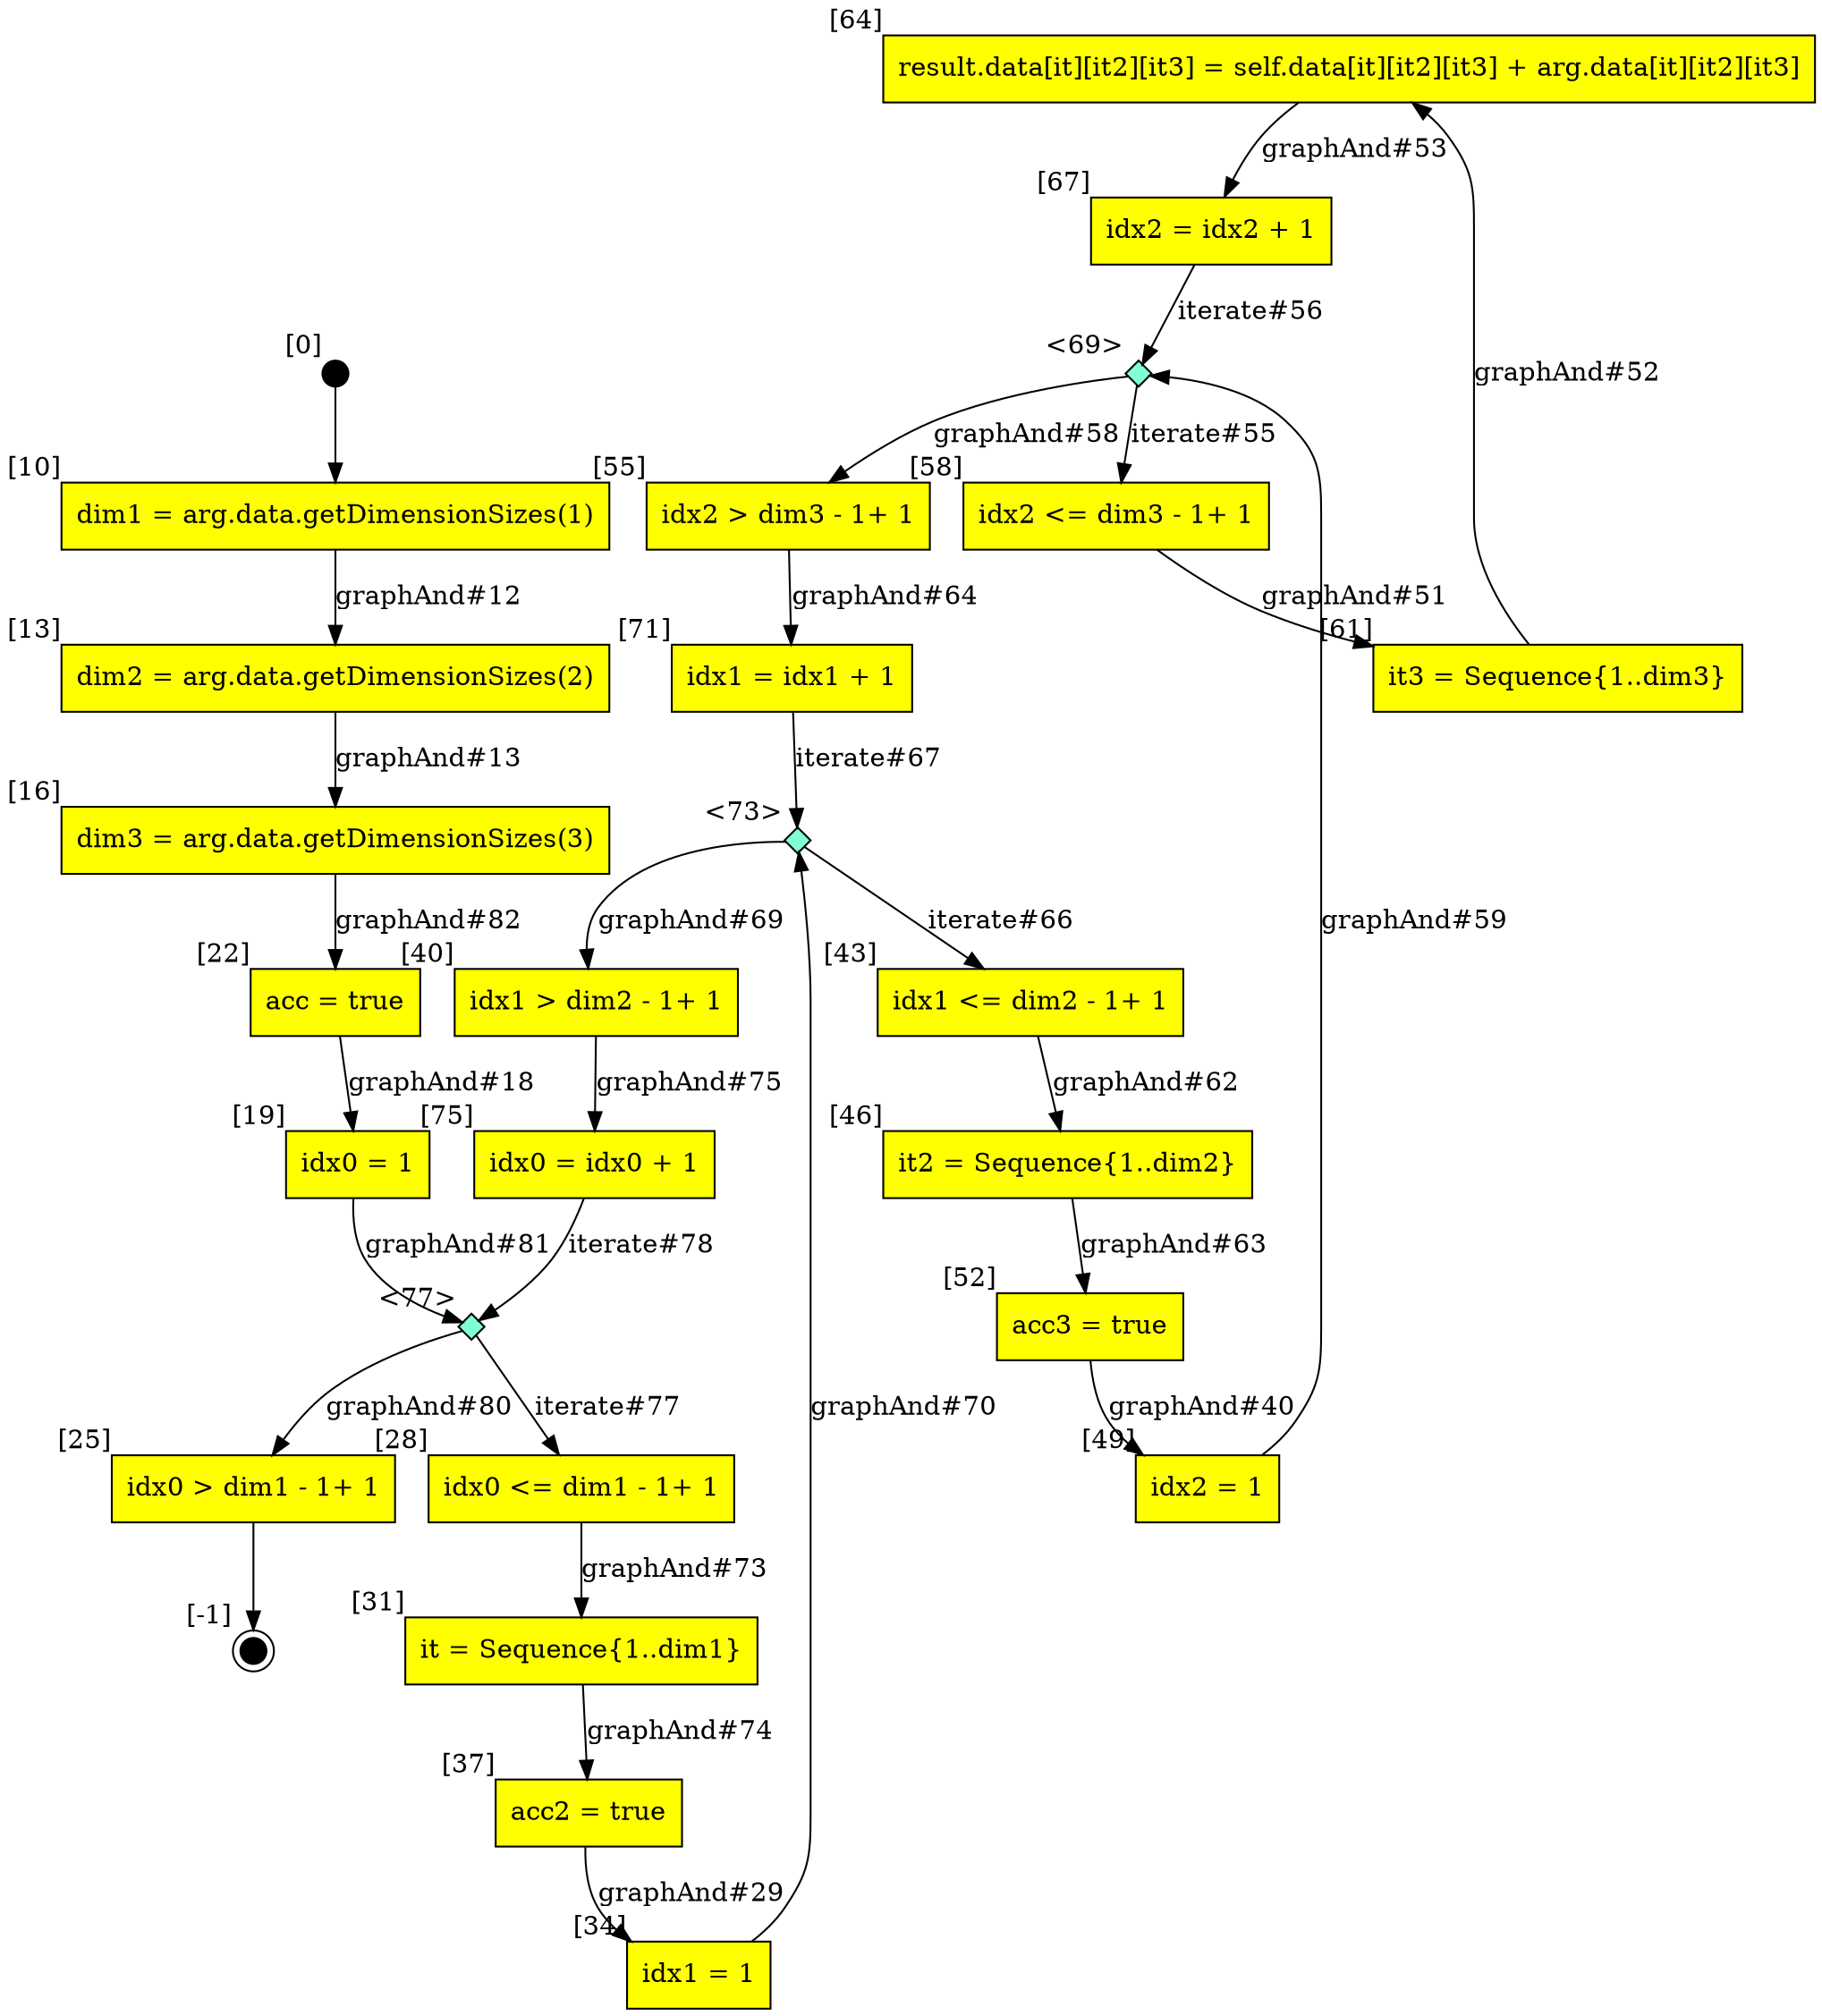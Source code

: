 digraph CLG {
  64 [shape="box", label="result.data[it][it2][it3] = self.data[it][it2][it3] + arg.data[it][it2][it3]", style=filled, fillcolor=yellow, xlabel="[64]"];
  67 [shape="box", label="idx2 = idx2 + 1", style=filled, fillcolor=yellow, xlabel="[67]"];
  69 [shape="diamond", label="", xlabel="<69>", style=filled, fillcolor=aquamarine, fixedsize=true, width=.2, height=.2];
  71 [shape="box", label="idx1 = idx1 + 1", style=filled, fillcolor=yellow, xlabel="[71]"];
  9 [style=filled, fillcolor=black, shape="circle", label="", fixedsize=true, width=.2, height=.2, xlabel="[0]"];
  73 [shape="diamond", label="", xlabel="<73>", style=filled, fillcolor=aquamarine, fixedsize=true, width=.2, height=.2];
  10 [shape="box", label="dim1 = arg.data.getDimensionSizes(1)", style=filled, fillcolor=yellow, xlabel="[10]"];
  75 [shape="box", label="idx0 = idx0 + 1", style=filled, fillcolor=yellow, xlabel="[75]"];
  13 [shape="box", label="dim2 = arg.data.getDimensionSizes(2)", style=filled, fillcolor=yellow, xlabel="[13]"];
  77 [shape="diamond", label="", xlabel="<77>", style=filled, fillcolor=aquamarine, fixedsize=true, width=.2, height=.2];
  16 [shape="box", label="dim3 = arg.data.getDimensionSizes(3)", style=filled, fillcolor=yellow, xlabel="[16]"];
  19 [shape="box", label="idx0 = 1", style=filled, fillcolor=yellow, xlabel="[19]"];
  22 [shape="box", label="acc = true", style=filled, fillcolor=yellow, xlabel="[22]"];
  25 [shape="box", label="idx0 > dim1 - 1+ 1", style=filled, fillcolor=yellow, xlabel="[25]"];
  26 [style=filled, fillcolor=black, shape="doublecircle", label="", fixedsize=true, width=.2, height=.2, xlabel="[-1]"];
  28 [shape="box", label="idx0 <= dim1 - 1+ 1", style=filled, fillcolor=yellow, xlabel="[28]"];
  31 [shape="box", label="it = Sequence{1..dim1}", style=filled, fillcolor=yellow, xlabel="[31]"];
  34 [shape="box", label="idx1 = 1", style=filled, fillcolor=yellow, xlabel="[34]"];
  37 [shape="box", label="acc2 = true", style=filled, fillcolor=yellow, xlabel="[37]"];
  40 [shape="box", label="idx1 > dim2 - 1+ 1", style=filled, fillcolor=yellow, xlabel="[40]"];
  43 [shape="box", label="idx1 <= dim2 - 1+ 1", style=filled, fillcolor=yellow, xlabel="[43]"];
  46 [shape="box", label="it2 = Sequence{1..dim2}", style=filled, fillcolor=yellow, xlabel="[46]"];
  49 [shape="box", label="idx2 = 1", style=filled, fillcolor=yellow, xlabel="[49]"];
  52 [shape="box", label="acc3 = true", style=filled, fillcolor=yellow, xlabel="[52]"];
  55 [shape="box", label="idx2 > dim3 - 1+ 1", style=filled, fillcolor=yellow, xlabel="[55]"];
  58 [shape="box", label="idx2 <= dim3 - 1+ 1", style=filled, fillcolor=yellow, xlabel="[58]"];
  61 [shape="box", label="it3 = Sequence{1..dim3}", style=filled, fillcolor=yellow, xlabel="[61]"];
  55 -> 71[label="graphAnd#64"];
  73 -> 43[label="iterate#66"];
  71 -> 73[label="iterate#67"];
  73 -> 40[label="graphAnd#69"];
  9 -> 10;
  34 -> 73[label="graphAnd#70"];
  28 -> 31[label="graphAnd#73"];
  31 -> 37[label="graphAnd#74"];
  40 -> 75[label="graphAnd#75"];
  10 -> 13[label="graphAnd#12"];
  13 -> 16[label="graphAnd#13"];
  77 -> 28[label="iterate#77"];
  75 -> 77[label="iterate#78"];
  77 -> 25[label="graphAnd#80"];
  19 -> 77[label="graphAnd#81"];
  16 -> 22[label="graphAnd#82"];
  22 -> 19[label="graphAnd#18"];
  25 -> 26;
  37 -> 34[label="graphAnd#29"];
  52 -> 49[label="graphAnd#40"];
  58 -> 61[label="graphAnd#51"];
  61 -> 64[label="graphAnd#52"];
  64 -> 67[label="graphAnd#53"];
  69 -> 58[label="iterate#55"];
  67 -> 69[label="iterate#56"];
  69 -> 55[label="graphAnd#58"];
  49 -> 69[label="graphAnd#59"];
  43 -> 46[label="graphAnd#62"];
  46 -> 52[label="graphAnd#63"];
}
